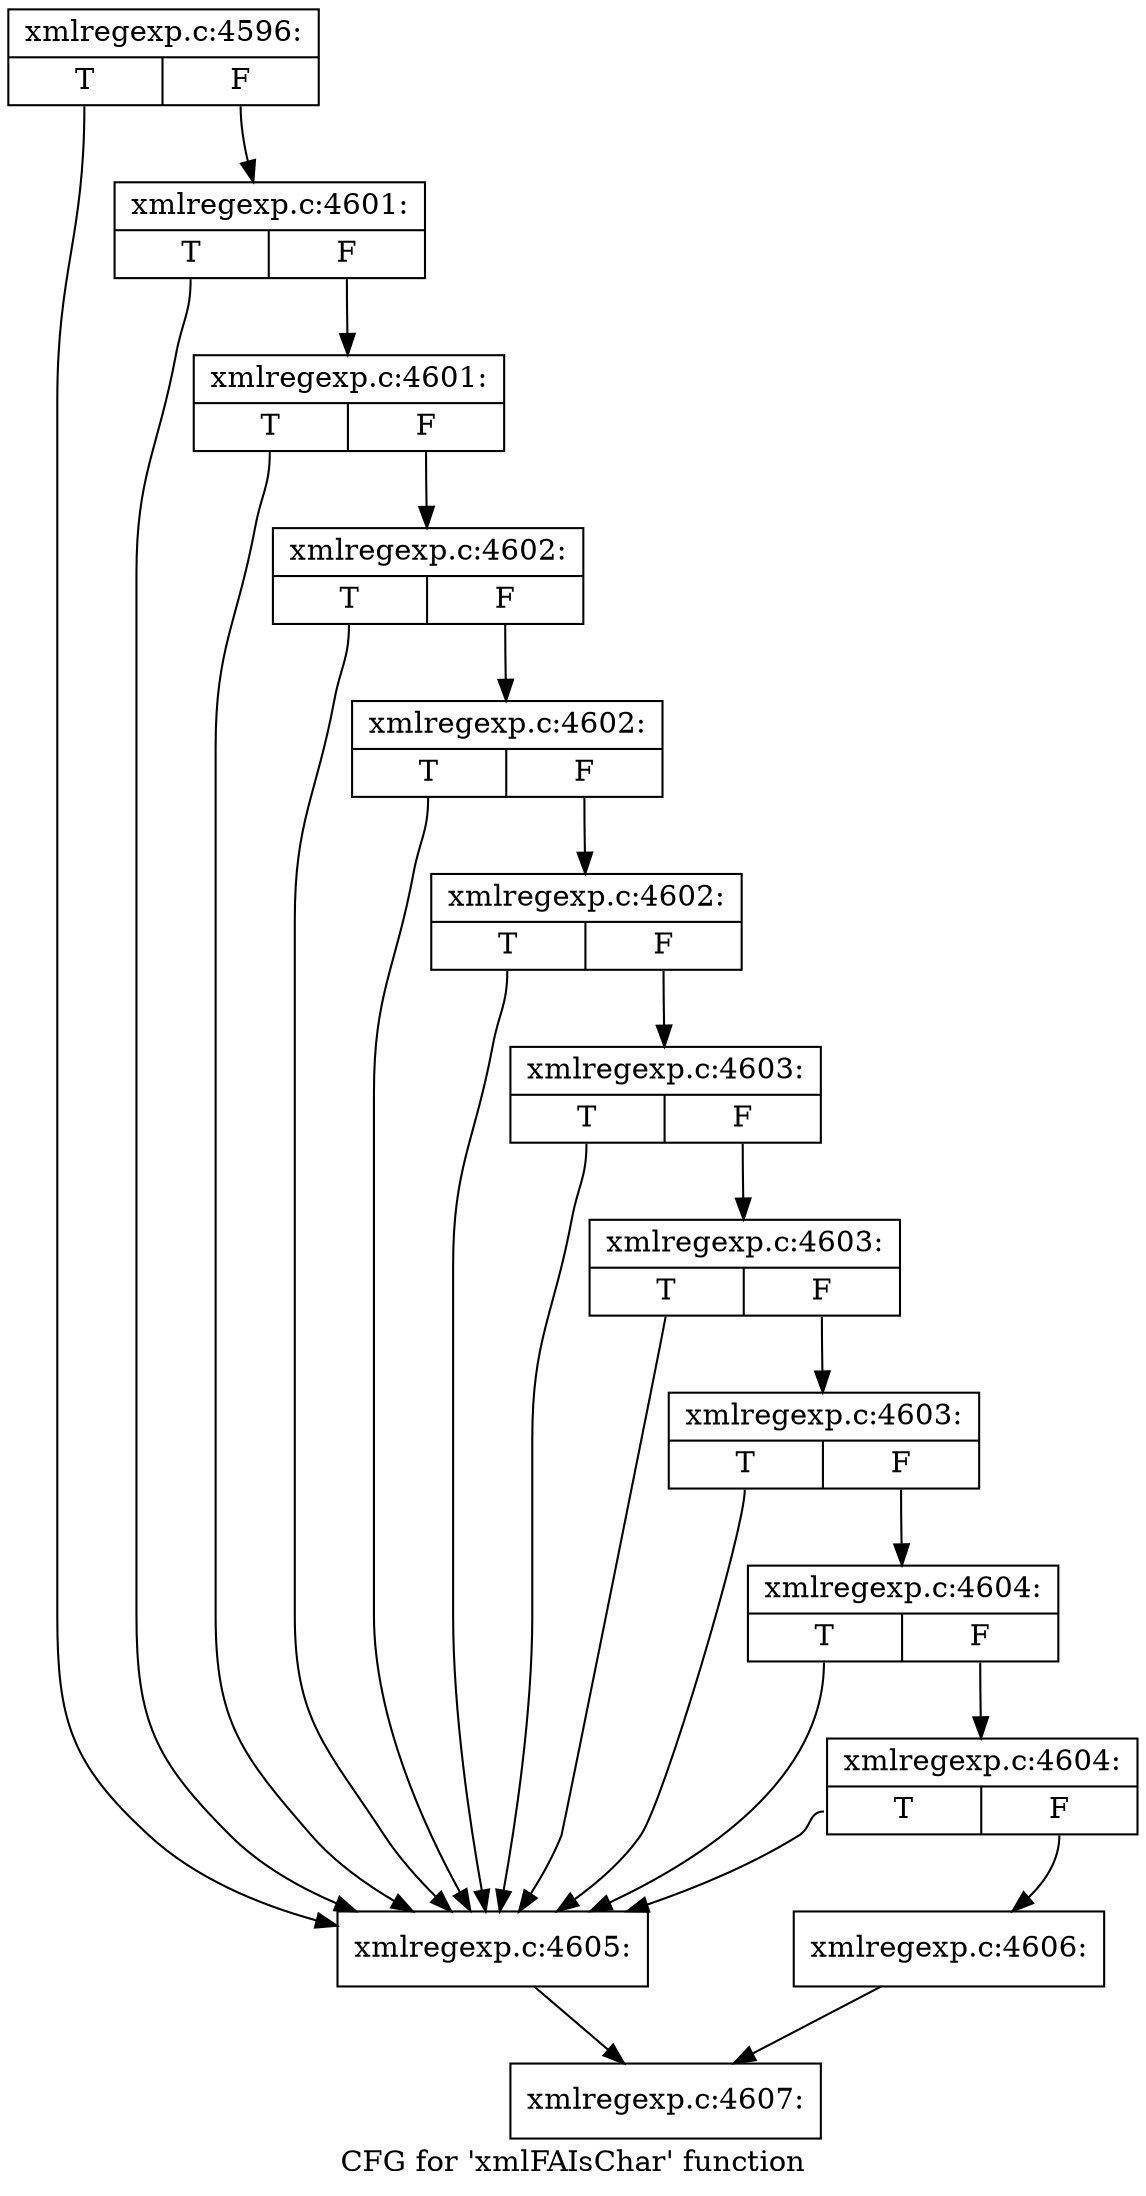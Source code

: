 digraph "CFG for 'xmlFAIsChar' function" {
	label="CFG for 'xmlFAIsChar' function";

	Node0x42cc790 [shape=record,label="{xmlregexp.c:4596:|{<s0>T|<s1>F}}"];
	Node0x42cc790:s0 -> Node0x42e1750;
	Node0x42cc790:s1 -> Node0x42e1c70;
	Node0x42e1c70 [shape=record,label="{xmlregexp.c:4601:|{<s0>T|<s1>F}}"];
	Node0x42e1c70:s0 -> Node0x42e1750;
	Node0x42e1c70:s1 -> Node0x42e1bf0;
	Node0x42e1bf0 [shape=record,label="{xmlregexp.c:4601:|{<s0>T|<s1>F}}"];
	Node0x42e1bf0:s0 -> Node0x42e1750;
	Node0x42e1bf0:s1 -> Node0x42e1b70;
	Node0x42e1b70 [shape=record,label="{xmlregexp.c:4602:|{<s0>T|<s1>F}}"];
	Node0x42e1b70:s0 -> Node0x42e1750;
	Node0x42e1b70:s1 -> Node0x42e1af0;
	Node0x42e1af0 [shape=record,label="{xmlregexp.c:4602:|{<s0>T|<s1>F}}"];
	Node0x42e1af0:s0 -> Node0x42e1750;
	Node0x42e1af0:s1 -> Node0x42e1a70;
	Node0x42e1a70 [shape=record,label="{xmlregexp.c:4602:|{<s0>T|<s1>F}}"];
	Node0x42e1a70:s0 -> Node0x42e1750;
	Node0x42e1a70:s1 -> Node0x42e19f0;
	Node0x42e19f0 [shape=record,label="{xmlregexp.c:4603:|{<s0>T|<s1>F}}"];
	Node0x42e19f0:s0 -> Node0x42e1750;
	Node0x42e19f0:s1 -> Node0x42e1970;
	Node0x42e1970 [shape=record,label="{xmlregexp.c:4603:|{<s0>T|<s1>F}}"];
	Node0x42e1970:s0 -> Node0x42e1750;
	Node0x42e1970:s1 -> Node0x42e18f0;
	Node0x42e18f0 [shape=record,label="{xmlregexp.c:4603:|{<s0>T|<s1>F}}"];
	Node0x42e18f0:s0 -> Node0x42e1750;
	Node0x42e18f0:s1 -> Node0x42e1870;
	Node0x42e1870 [shape=record,label="{xmlregexp.c:4604:|{<s0>T|<s1>F}}"];
	Node0x42e1870:s0 -> Node0x42e1750;
	Node0x42e1870:s1 -> Node0x42e17f0;
	Node0x42e17f0 [shape=record,label="{xmlregexp.c:4604:|{<s0>T|<s1>F}}"];
	Node0x42e17f0:s0 -> Node0x42e1750;
	Node0x42e17f0:s1 -> Node0x42e17a0;
	Node0x42e1750 [shape=record,label="{xmlregexp.c:4605:}"];
	Node0x42e1750 -> Node0x42ccb40;
	Node0x42e17a0 [shape=record,label="{xmlregexp.c:4606:}"];
	Node0x42e17a0 -> Node0x42ccb40;
	Node0x42ccb40 [shape=record,label="{xmlregexp.c:4607:}"];
}
